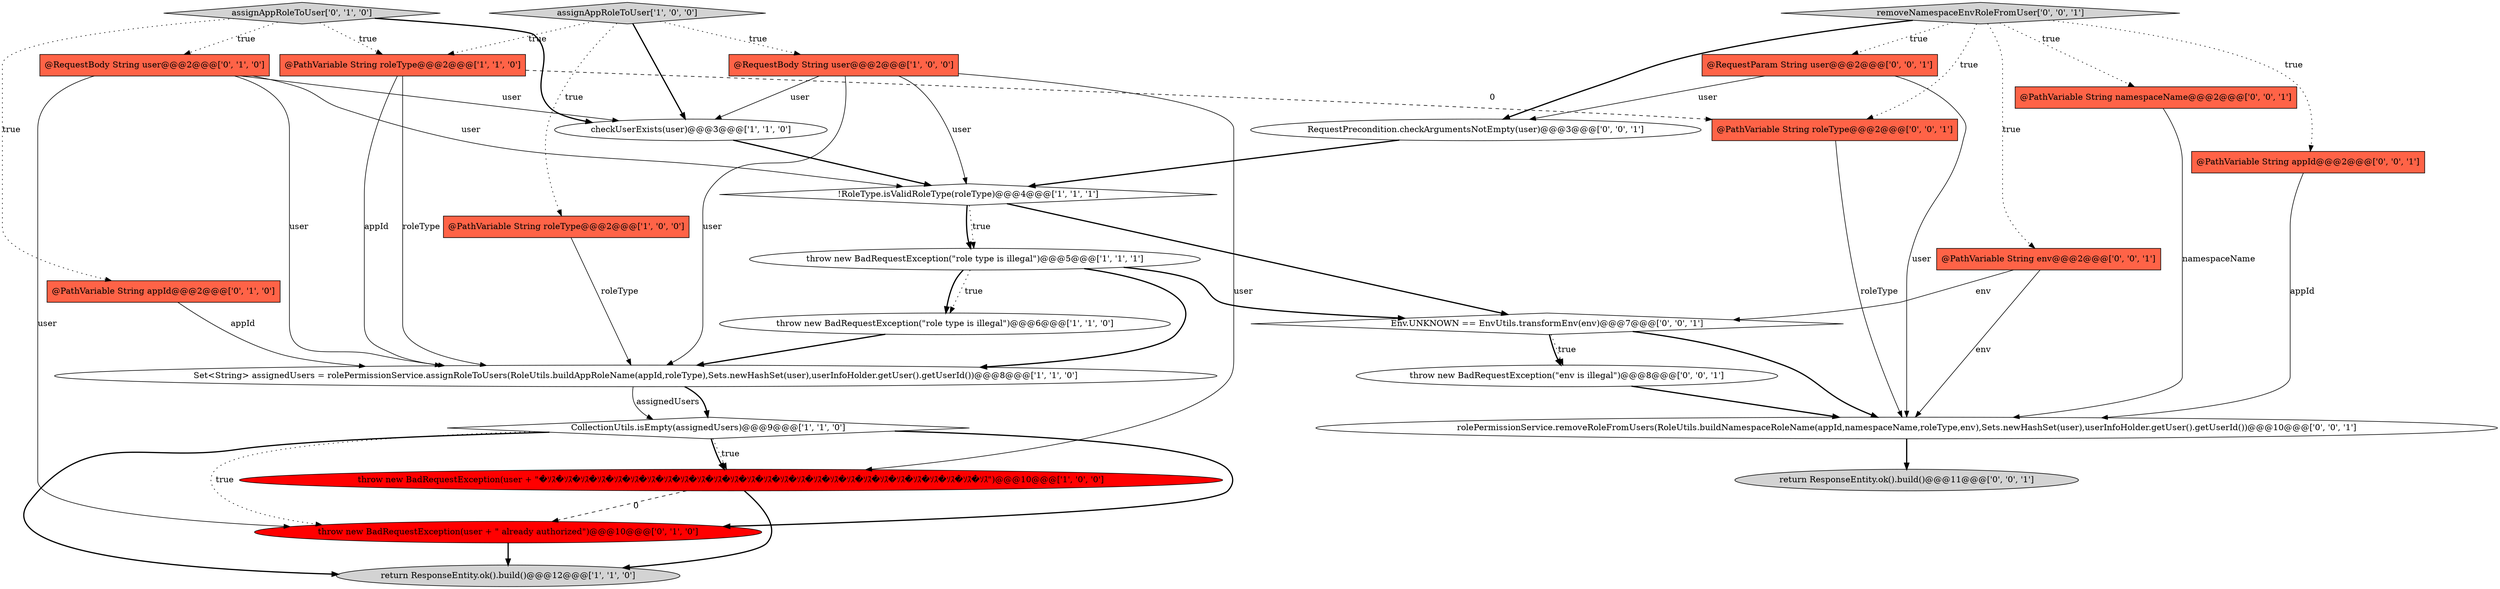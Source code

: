 digraph {
0 [style = filled, label = "checkUserExists(user)@@@3@@@['1', '1', '0']", fillcolor = white, shape = ellipse image = "AAA0AAABBB1BBB"];
17 [style = filled, label = "@PathVariable String env@@@2@@@['0', '0', '1']", fillcolor = tomato, shape = box image = "AAA0AAABBB3BBB"];
11 [style = filled, label = "throw new BadRequestException(\"role type is illegal\")@@@6@@@['1', '1', '0']", fillcolor = white, shape = ellipse image = "AAA0AAABBB1BBB"];
1 [style = filled, label = "throw new BadRequestException(user + \"�ｿｽ�ｿｽ�ｿｽ�ｿｽ�ｿｽ�ｿｽ�ｿｽ�ｿｽ�ｿｽ�ｿｽ�ｿｽ�ｿｽ�ｿｽ�ｿｽ�ｿｽ�ｿｽ�ｿｽ�ｿｽ�ｿｽ�ｿｽ�ｿｽ�ｿｽ�ｿｽ�ｿｽ�ｿｽ�ｿｽ�ｿｽ\")@@@10@@@['1', '0', '0']", fillcolor = red, shape = ellipse image = "AAA1AAABBB1BBB"];
2 [style = filled, label = "throw new BadRequestException(\"role type is illegal\")@@@5@@@['1', '1', '1']", fillcolor = white, shape = ellipse image = "AAA0AAABBB1BBB"];
22 [style = filled, label = "@RequestParam String user@@@2@@@['0', '0', '1']", fillcolor = tomato, shape = box image = "AAA0AAABBB3BBB"];
6 [style = filled, label = "Set<String> assignedUsers = rolePermissionService.assignRoleToUsers(RoleUtils.buildAppRoleName(appId,roleType),Sets.newHashSet(user),userInfoHolder.getUser().getUserId())@@@8@@@['1', '1', '0']", fillcolor = white, shape = ellipse image = "AAA0AAABBB1BBB"];
25 [style = filled, label = "throw new BadRequestException(\"env is illegal\")@@@8@@@['0', '0', '1']", fillcolor = white, shape = ellipse image = "AAA0AAABBB3BBB"];
12 [style = filled, label = "throw new BadRequestException(user + \" already authorized\")@@@10@@@['0', '1', '0']", fillcolor = red, shape = ellipse image = "AAA1AAABBB2BBB"];
9 [style = filled, label = "@PathVariable String roleType@@@2@@@['1', '1', '0']", fillcolor = tomato, shape = box image = "AAA0AAABBB1BBB"];
20 [style = filled, label = "removeNamespaceEnvRoleFromUser['0', '0', '1']", fillcolor = lightgray, shape = diamond image = "AAA0AAABBB3BBB"];
24 [style = filled, label = "@PathVariable String roleType@@@2@@@['0', '0', '1']", fillcolor = tomato, shape = box image = "AAA0AAABBB3BBB"];
3 [style = filled, label = "@PathVariable String roleType@@@2@@@['1', '0', '0']", fillcolor = tomato, shape = box image = "AAA0AAABBB1BBB"];
14 [style = filled, label = "assignAppRoleToUser['0', '1', '0']", fillcolor = lightgray, shape = diamond image = "AAA0AAABBB2BBB"];
23 [style = filled, label = "return ResponseEntity.ok().build()@@@11@@@['0', '0', '1']", fillcolor = lightgray, shape = ellipse image = "AAA0AAABBB3BBB"];
10 [style = filled, label = "!RoleType.isValidRoleType(roleType)@@@4@@@['1', '1', '1']", fillcolor = white, shape = diamond image = "AAA0AAABBB1BBB"];
18 [style = filled, label = "@PathVariable String namespaceName@@@2@@@['0', '0', '1']", fillcolor = tomato, shape = box image = "AAA0AAABBB3BBB"];
7 [style = filled, label = "assignAppRoleToUser['1', '0', '0']", fillcolor = lightgray, shape = diamond image = "AAA0AAABBB1BBB"];
8 [style = filled, label = "@RequestBody String user@@@2@@@['1', '0', '0']", fillcolor = tomato, shape = box image = "AAA0AAABBB1BBB"];
16 [style = filled, label = "Env.UNKNOWN == EnvUtils.transformEnv(env)@@@7@@@['0', '0', '1']", fillcolor = white, shape = diamond image = "AAA0AAABBB3BBB"];
4 [style = filled, label = "return ResponseEntity.ok().build()@@@12@@@['1', '1', '0']", fillcolor = lightgray, shape = ellipse image = "AAA0AAABBB1BBB"];
13 [style = filled, label = "@RequestBody String user@@@2@@@['0', '1', '0']", fillcolor = tomato, shape = box image = "AAA0AAABBB2BBB"];
19 [style = filled, label = "rolePermissionService.removeRoleFromUsers(RoleUtils.buildNamespaceRoleName(appId,namespaceName,roleType,env),Sets.newHashSet(user),userInfoHolder.getUser().getUserId())@@@10@@@['0', '0', '1']", fillcolor = white, shape = ellipse image = "AAA0AAABBB3BBB"];
26 [style = filled, label = "RequestPrecondition.checkArgumentsNotEmpty(user)@@@3@@@['0', '0', '1']", fillcolor = white, shape = ellipse image = "AAA0AAABBB3BBB"];
15 [style = filled, label = "@PathVariable String appId@@@2@@@['0', '1', '0']", fillcolor = tomato, shape = box image = "AAA0AAABBB2BBB"];
5 [style = filled, label = "CollectionUtils.isEmpty(assignedUsers)@@@9@@@['1', '1', '0']", fillcolor = white, shape = diamond image = "AAA0AAABBB1BBB"];
21 [style = filled, label = "@PathVariable String appId@@@2@@@['0', '0', '1']", fillcolor = tomato, shape = box image = "AAA0AAABBB3BBB"];
6->5 [style = solid, label="assignedUsers"];
8->1 [style = solid, label="user"];
1->4 [style = bold, label=""];
3->6 [style = solid, label="roleType"];
20->24 [style = dotted, label="true"];
26->10 [style = bold, label=""];
9->24 [style = dashed, label="0"];
2->6 [style = bold, label=""];
20->26 [style = bold, label=""];
20->17 [style = dotted, label="true"];
11->6 [style = bold, label=""];
5->1 [style = dotted, label="true"];
24->19 [style = solid, label="roleType"];
16->25 [style = bold, label=""];
7->0 [style = bold, label=""];
20->21 [style = dotted, label="true"];
15->6 [style = solid, label="appId"];
7->9 [style = dotted, label="true"];
5->12 [style = dotted, label="true"];
16->19 [style = bold, label=""];
8->6 [style = solid, label="user"];
17->19 [style = solid, label="env"];
13->6 [style = solid, label="user"];
14->13 [style = dotted, label="true"];
2->11 [style = dotted, label="true"];
22->19 [style = solid, label="user"];
1->12 [style = dashed, label="0"];
5->1 [style = bold, label=""];
6->5 [style = bold, label=""];
14->15 [style = dotted, label="true"];
0->10 [style = bold, label=""];
14->0 [style = bold, label=""];
12->4 [style = bold, label=""];
5->12 [style = bold, label=""];
17->16 [style = solid, label="env"];
10->16 [style = bold, label=""];
7->3 [style = dotted, label="true"];
10->2 [style = dotted, label="true"];
13->12 [style = solid, label="user"];
19->23 [style = bold, label=""];
5->4 [style = bold, label=""];
21->19 [style = solid, label="appId"];
9->6 [style = solid, label="appId"];
25->19 [style = bold, label=""];
8->0 [style = solid, label="user"];
20->18 [style = dotted, label="true"];
10->2 [style = bold, label=""];
14->9 [style = dotted, label="true"];
20->22 [style = dotted, label="true"];
8->10 [style = solid, label="user"];
9->6 [style = solid, label="roleType"];
16->25 [style = dotted, label="true"];
7->8 [style = dotted, label="true"];
18->19 [style = solid, label="namespaceName"];
13->0 [style = solid, label="user"];
2->11 [style = bold, label=""];
13->10 [style = solid, label="user"];
22->26 [style = solid, label="user"];
2->16 [style = bold, label=""];
}
